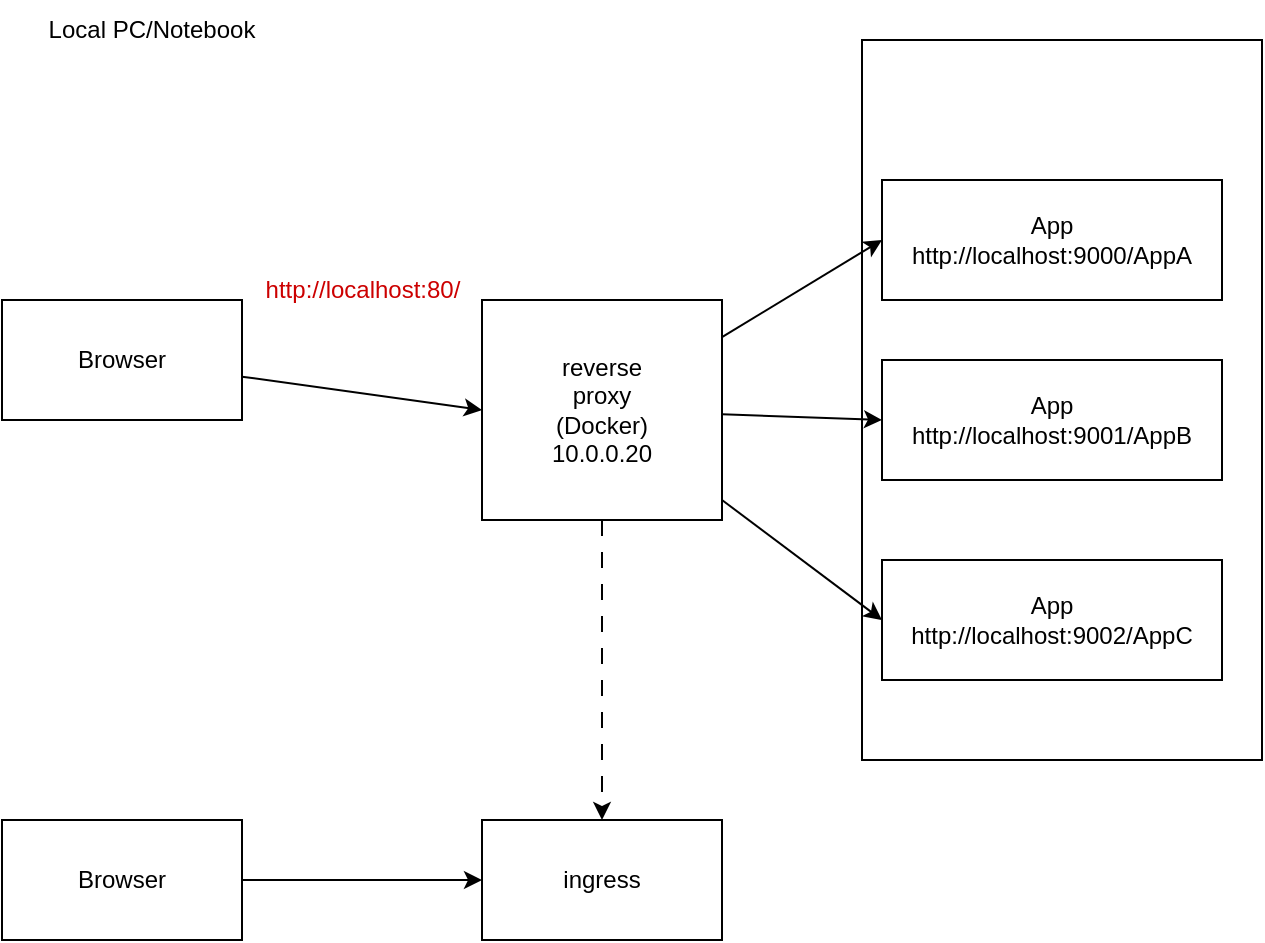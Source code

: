 <mxfile>
    <diagram id="Z7JTuEtcCc1NQA1y29jI" name="페이지-1">
        <mxGraphModel dx="688" dy="526" grid="1" gridSize="10" guides="1" tooltips="1" connect="1" arrows="1" fold="1" page="1" pageScale="1" pageWidth="827" pageHeight="1169" math="0" shadow="0">
            <root>
                <mxCell id="0"/>
                <mxCell id="1" parent="0"/>
                <mxCell id="2" value="Local PC/Notebook" style="text;html=1;strokeColor=none;fillColor=none;align=center;verticalAlign=middle;whiteSpace=wrap;rounded=0;" vertex="1" parent="1">
                    <mxGeometry x="60" y="30" width="110" height="30" as="geometry"/>
                </mxCell>
                <mxCell id="7" style="edgeStyle=none;html=1;entryX=0;entryY=0.5;entryDx=0;entryDy=0;" edge="1" parent="1" source="3" target="8">
                    <mxGeometry relative="1" as="geometry">
                        <mxPoint x="290" y="210" as="targetPoint"/>
                    </mxGeometry>
                </mxCell>
                <mxCell id="3" value="Browser" style="rounded=0;whiteSpace=wrap;html=1;" vertex="1" parent="1">
                    <mxGeometry x="40" y="180" width="120" height="60" as="geometry"/>
                </mxCell>
                <mxCell id="4" value="App&lt;br&gt;http://localhost:9000/AppA" style="rounded=0;whiteSpace=wrap;html=1;" vertex="1" parent="1">
                    <mxGeometry x="480" y="120" width="170" height="60" as="geometry"/>
                </mxCell>
                <mxCell id="5" value="App&lt;br&gt;http://localhost:9001/AppB" style="rounded=0;whiteSpace=wrap;html=1;" vertex="1" parent="1">
                    <mxGeometry x="480" y="210" width="170" height="60" as="geometry"/>
                </mxCell>
                <mxCell id="6" value="App&lt;br&gt;http://localhost:9002/AppC" style="rounded=0;whiteSpace=wrap;html=1;" vertex="1" parent="1">
                    <mxGeometry x="480" y="310" width="170" height="60" as="geometry"/>
                </mxCell>
                <mxCell id="9" style="edgeStyle=none;html=1;entryX=0;entryY=0.5;entryDx=0;entryDy=0;" edge="1" parent="1" source="8" target="4">
                    <mxGeometry relative="1" as="geometry"/>
                </mxCell>
                <mxCell id="10" style="edgeStyle=none;html=1;entryX=0;entryY=0.5;entryDx=0;entryDy=0;" edge="1" parent="1" source="8" target="5">
                    <mxGeometry relative="1" as="geometry"/>
                </mxCell>
                <mxCell id="11" style="edgeStyle=none;html=1;entryX=0;entryY=0.5;entryDx=0;entryDy=0;" edge="1" parent="1" source="8" target="6">
                    <mxGeometry relative="1" as="geometry"/>
                </mxCell>
                <mxCell id="17" style="edgeStyle=none;html=1;entryX=0.5;entryY=0;entryDx=0;entryDy=0;fontColor=#CC0000;dashed=1;dashPattern=8 8;" edge="1" parent="1" source="8" target="15">
                    <mxGeometry relative="1" as="geometry"/>
                </mxCell>
                <mxCell id="8" value="reverse&lt;br&gt;proxy&lt;br&gt;(Docker)&lt;br&gt;10.0.0.20" style="rounded=0;whiteSpace=wrap;html=1;" vertex="1" parent="1">
                    <mxGeometry x="280" y="180" width="120" height="110" as="geometry"/>
                </mxCell>
                <mxCell id="13" value="http://localhost:80/" style="text;html=1;align=center;verticalAlign=middle;resizable=0;points=[];autosize=1;strokeColor=none;fillColor=none;fontColor=#CC0000;" vertex="1" parent="1">
                    <mxGeometry x="160" y="160" width="120" height="30" as="geometry"/>
                </mxCell>
                <mxCell id="16" style="edgeStyle=none;html=1;entryX=0;entryY=0.5;entryDx=0;entryDy=0;fontColor=#CC0000;" edge="1" parent="1" source="14" target="15">
                    <mxGeometry relative="1" as="geometry"/>
                </mxCell>
                <mxCell id="14" value="Browser" style="rounded=0;whiteSpace=wrap;html=1;" vertex="1" parent="1">
                    <mxGeometry x="40" y="440" width="120" height="60" as="geometry"/>
                </mxCell>
                <mxCell id="15" value="ingress" style="rounded=0;whiteSpace=wrap;html=1;" vertex="1" parent="1">
                    <mxGeometry x="280" y="440" width="120" height="60" as="geometry"/>
                </mxCell>
                <mxCell id="19" value="" style="whiteSpace=wrap;html=1;fillColor=none;" vertex="1" parent="1">
                    <mxGeometry x="470" y="50" width="200" height="360" as="geometry"/>
                </mxCell>
            </root>
        </mxGraphModel>
    </diagram>
</mxfile>